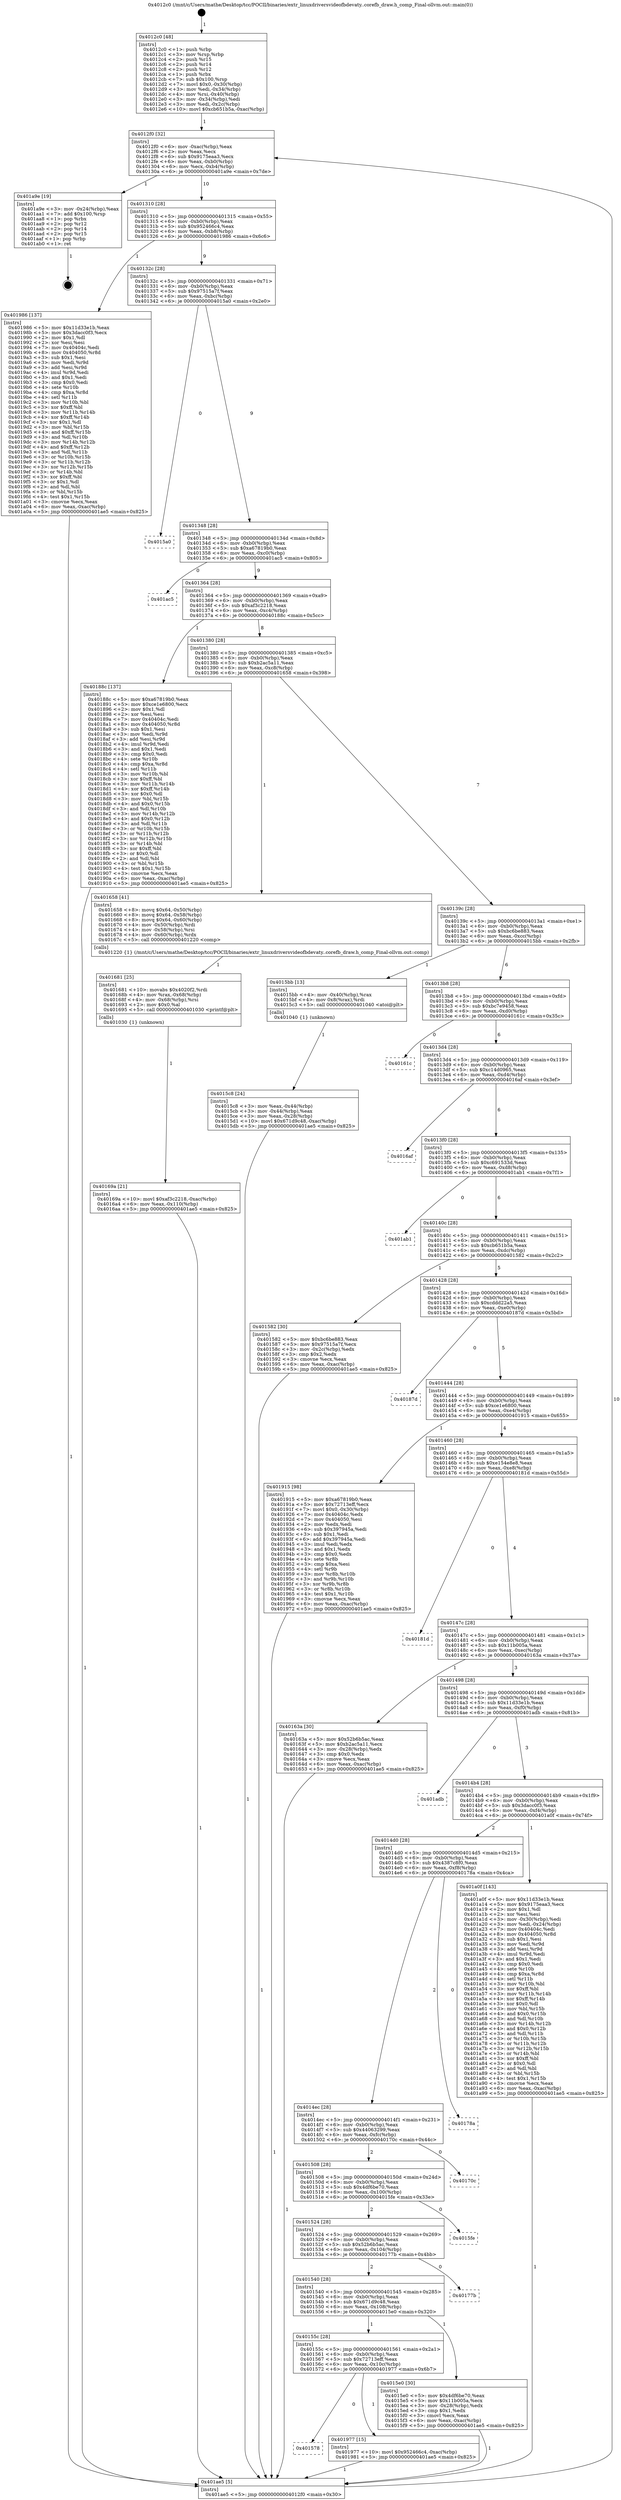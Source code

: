 digraph "0x4012c0" {
  label = "0x4012c0 (/mnt/c/Users/mathe/Desktop/tcc/POCII/binaries/extr_linuxdriversvideofbdevaty..corefb_draw.h_comp_Final-ollvm.out::main(0))"
  labelloc = "t"
  node[shape=record]

  Entry [label="",width=0.3,height=0.3,shape=circle,fillcolor=black,style=filled]
  "0x4012f0" [label="{
     0x4012f0 [32]\l
     | [instrs]\l
     &nbsp;&nbsp;0x4012f0 \<+6\>: mov -0xac(%rbp),%eax\l
     &nbsp;&nbsp;0x4012f6 \<+2\>: mov %eax,%ecx\l
     &nbsp;&nbsp;0x4012f8 \<+6\>: sub $0x9175eaa3,%ecx\l
     &nbsp;&nbsp;0x4012fe \<+6\>: mov %eax,-0xb0(%rbp)\l
     &nbsp;&nbsp;0x401304 \<+6\>: mov %ecx,-0xb4(%rbp)\l
     &nbsp;&nbsp;0x40130a \<+6\>: je 0000000000401a9e \<main+0x7de\>\l
  }"]
  "0x401a9e" [label="{
     0x401a9e [19]\l
     | [instrs]\l
     &nbsp;&nbsp;0x401a9e \<+3\>: mov -0x24(%rbp),%eax\l
     &nbsp;&nbsp;0x401aa1 \<+7\>: add $0x100,%rsp\l
     &nbsp;&nbsp;0x401aa8 \<+1\>: pop %rbx\l
     &nbsp;&nbsp;0x401aa9 \<+2\>: pop %r12\l
     &nbsp;&nbsp;0x401aab \<+2\>: pop %r14\l
     &nbsp;&nbsp;0x401aad \<+2\>: pop %r15\l
     &nbsp;&nbsp;0x401aaf \<+1\>: pop %rbp\l
     &nbsp;&nbsp;0x401ab0 \<+1\>: ret\l
  }"]
  "0x401310" [label="{
     0x401310 [28]\l
     | [instrs]\l
     &nbsp;&nbsp;0x401310 \<+5\>: jmp 0000000000401315 \<main+0x55\>\l
     &nbsp;&nbsp;0x401315 \<+6\>: mov -0xb0(%rbp),%eax\l
     &nbsp;&nbsp;0x40131b \<+5\>: sub $0x952466c4,%eax\l
     &nbsp;&nbsp;0x401320 \<+6\>: mov %eax,-0xb8(%rbp)\l
     &nbsp;&nbsp;0x401326 \<+6\>: je 0000000000401986 \<main+0x6c6\>\l
  }"]
  Exit [label="",width=0.3,height=0.3,shape=circle,fillcolor=black,style=filled,peripheries=2]
  "0x401986" [label="{
     0x401986 [137]\l
     | [instrs]\l
     &nbsp;&nbsp;0x401986 \<+5\>: mov $0x11d33e1b,%eax\l
     &nbsp;&nbsp;0x40198b \<+5\>: mov $0x3dacc0f3,%ecx\l
     &nbsp;&nbsp;0x401990 \<+2\>: mov $0x1,%dl\l
     &nbsp;&nbsp;0x401992 \<+2\>: xor %esi,%esi\l
     &nbsp;&nbsp;0x401994 \<+7\>: mov 0x40404c,%edi\l
     &nbsp;&nbsp;0x40199b \<+8\>: mov 0x404050,%r8d\l
     &nbsp;&nbsp;0x4019a3 \<+3\>: sub $0x1,%esi\l
     &nbsp;&nbsp;0x4019a6 \<+3\>: mov %edi,%r9d\l
     &nbsp;&nbsp;0x4019a9 \<+3\>: add %esi,%r9d\l
     &nbsp;&nbsp;0x4019ac \<+4\>: imul %r9d,%edi\l
     &nbsp;&nbsp;0x4019b0 \<+3\>: and $0x1,%edi\l
     &nbsp;&nbsp;0x4019b3 \<+3\>: cmp $0x0,%edi\l
     &nbsp;&nbsp;0x4019b6 \<+4\>: sete %r10b\l
     &nbsp;&nbsp;0x4019ba \<+4\>: cmp $0xa,%r8d\l
     &nbsp;&nbsp;0x4019be \<+4\>: setl %r11b\l
     &nbsp;&nbsp;0x4019c2 \<+3\>: mov %r10b,%bl\l
     &nbsp;&nbsp;0x4019c5 \<+3\>: xor $0xff,%bl\l
     &nbsp;&nbsp;0x4019c8 \<+3\>: mov %r11b,%r14b\l
     &nbsp;&nbsp;0x4019cb \<+4\>: xor $0xff,%r14b\l
     &nbsp;&nbsp;0x4019cf \<+3\>: xor $0x1,%dl\l
     &nbsp;&nbsp;0x4019d2 \<+3\>: mov %bl,%r15b\l
     &nbsp;&nbsp;0x4019d5 \<+4\>: and $0xff,%r15b\l
     &nbsp;&nbsp;0x4019d9 \<+3\>: and %dl,%r10b\l
     &nbsp;&nbsp;0x4019dc \<+3\>: mov %r14b,%r12b\l
     &nbsp;&nbsp;0x4019df \<+4\>: and $0xff,%r12b\l
     &nbsp;&nbsp;0x4019e3 \<+3\>: and %dl,%r11b\l
     &nbsp;&nbsp;0x4019e6 \<+3\>: or %r10b,%r15b\l
     &nbsp;&nbsp;0x4019e9 \<+3\>: or %r11b,%r12b\l
     &nbsp;&nbsp;0x4019ec \<+3\>: xor %r12b,%r15b\l
     &nbsp;&nbsp;0x4019ef \<+3\>: or %r14b,%bl\l
     &nbsp;&nbsp;0x4019f2 \<+3\>: xor $0xff,%bl\l
     &nbsp;&nbsp;0x4019f5 \<+3\>: or $0x1,%dl\l
     &nbsp;&nbsp;0x4019f8 \<+2\>: and %dl,%bl\l
     &nbsp;&nbsp;0x4019fa \<+3\>: or %bl,%r15b\l
     &nbsp;&nbsp;0x4019fd \<+4\>: test $0x1,%r15b\l
     &nbsp;&nbsp;0x401a01 \<+3\>: cmovne %ecx,%eax\l
     &nbsp;&nbsp;0x401a04 \<+6\>: mov %eax,-0xac(%rbp)\l
     &nbsp;&nbsp;0x401a0a \<+5\>: jmp 0000000000401ae5 \<main+0x825\>\l
  }"]
  "0x40132c" [label="{
     0x40132c [28]\l
     | [instrs]\l
     &nbsp;&nbsp;0x40132c \<+5\>: jmp 0000000000401331 \<main+0x71\>\l
     &nbsp;&nbsp;0x401331 \<+6\>: mov -0xb0(%rbp),%eax\l
     &nbsp;&nbsp;0x401337 \<+5\>: sub $0x97515a7f,%eax\l
     &nbsp;&nbsp;0x40133c \<+6\>: mov %eax,-0xbc(%rbp)\l
     &nbsp;&nbsp;0x401342 \<+6\>: je 00000000004015a0 \<main+0x2e0\>\l
  }"]
  "0x401578" [label="{
     0x401578\l
  }", style=dashed]
  "0x4015a0" [label="{
     0x4015a0\l
  }", style=dashed]
  "0x401348" [label="{
     0x401348 [28]\l
     | [instrs]\l
     &nbsp;&nbsp;0x401348 \<+5\>: jmp 000000000040134d \<main+0x8d\>\l
     &nbsp;&nbsp;0x40134d \<+6\>: mov -0xb0(%rbp),%eax\l
     &nbsp;&nbsp;0x401353 \<+5\>: sub $0xa67819b0,%eax\l
     &nbsp;&nbsp;0x401358 \<+6\>: mov %eax,-0xc0(%rbp)\l
     &nbsp;&nbsp;0x40135e \<+6\>: je 0000000000401ac5 \<main+0x805\>\l
  }"]
  "0x401977" [label="{
     0x401977 [15]\l
     | [instrs]\l
     &nbsp;&nbsp;0x401977 \<+10\>: movl $0x952466c4,-0xac(%rbp)\l
     &nbsp;&nbsp;0x401981 \<+5\>: jmp 0000000000401ae5 \<main+0x825\>\l
  }"]
  "0x401ac5" [label="{
     0x401ac5\l
  }", style=dashed]
  "0x401364" [label="{
     0x401364 [28]\l
     | [instrs]\l
     &nbsp;&nbsp;0x401364 \<+5\>: jmp 0000000000401369 \<main+0xa9\>\l
     &nbsp;&nbsp;0x401369 \<+6\>: mov -0xb0(%rbp),%eax\l
     &nbsp;&nbsp;0x40136f \<+5\>: sub $0xaf3c2218,%eax\l
     &nbsp;&nbsp;0x401374 \<+6\>: mov %eax,-0xc4(%rbp)\l
     &nbsp;&nbsp;0x40137a \<+6\>: je 000000000040188c \<main+0x5cc\>\l
  }"]
  "0x40169a" [label="{
     0x40169a [21]\l
     | [instrs]\l
     &nbsp;&nbsp;0x40169a \<+10\>: movl $0xaf3c2218,-0xac(%rbp)\l
     &nbsp;&nbsp;0x4016a4 \<+6\>: mov %eax,-0x110(%rbp)\l
     &nbsp;&nbsp;0x4016aa \<+5\>: jmp 0000000000401ae5 \<main+0x825\>\l
  }"]
  "0x40188c" [label="{
     0x40188c [137]\l
     | [instrs]\l
     &nbsp;&nbsp;0x40188c \<+5\>: mov $0xa67819b0,%eax\l
     &nbsp;&nbsp;0x401891 \<+5\>: mov $0xce1e6800,%ecx\l
     &nbsp;&nbsp;0x401896 \<+2\>: mov $0x1,%dl\l
     &nbsp;&nbsp;0x401898 \<+2\>: xor %esi,%esi\l
     &nbsp;&nbsp;0x40189a \<+7\>: mov 0x40404c,%edi\l
     &nbsp;&nbsp;0x4018a1 \<+8\>: mov 0x404050,%r8d\l
     &nbsp;&nbsp;0x4018a9 \<+3\>: sub $0x1,%esi\l
     &nbsp;&nbsp;0x4018ac \<+3\>: mov %edi,%r9d\l
     &nbsp;&nbsp;0x4018af \<+3\>: add %esi,%r9d\l
     &nbsp;&nbsp;0x4018b2 \<+4\>: imul %r9d,%edi\l
     &nbsp;&nbsp;0x4018b6 \<+3\>: and $0x1,%edi\l
     &nbsp;&nbsp;0x4018b9 \<+3\>: cmp $0x0,%edi\l
     &nbsp;&nbsp;0x4018bc \<+4\>: sete %r10b\l
     &nbsp;&nbsp;0x4018c0 \<+4\>: cmp $0xa,%r8d\l
     &nbsp;&nbsp;0x4018c4 \<+4\>: setl %r11b\l
     &nbsp;&nbsp;0x4018c8 \<+3\>: mov %r10b,%bl\l
     &nbsp;&nbsp;0x4018cb \<+3\>: xor $0xff,%bl\l
     &nbsp;&nbsp;0x4018ce \<+3\>: mov %r11b,%r14b\l
     &nbsp;&nbsp;0x4018d1 \<+4\>: xor $0xff,%r14b\l
     &nbsp;&nbsp;0x4018d5 \<+3\>: xor $0x0,%dl\l
     &nbsp;&nbsp;0x4018d8 \<+3\>: mov %bl,%r15b\l
     &nbsp;&nbsp;0x4018db \<+4\>: and $0x0,%r15b\l
     &nbsp;&nbsp;0x4018df \<+3\>: and %dl,%r10b\l
     &nbsp;&nbsp;0x4018e2 \<+3\>: mov %r14b,%r12b\l
     &nbsp;&nbsp;0x4018e5 \<+4\>: and $0x0,%r12b\l
     &nbsp;&nbsp;0x4018e9 \<+3\>: and %dl,%r11b\l
     &nbsp;&nbsp;0x4018ec \<+3\>: or %r10b,%r15b\l
     &nbsp;&nbsp;0x4018ef \<+3\>: or %r11b,%r12b\l
     &nbsp;&nbsp;0x4018f2 \<+3\>: xor %r12b,%r15b\l
     &nbsp;&nbsp;0x4018f5 \<+3\>: or %r14b,%bl\l
     &nbsp;&nbsp;0x4018f8 \<+3\>: xor $0xff,%bl\l
     &nbsp;&nbsp;0x4018fb \<+3\>: or $0x0,%dl\l
     &nbsp;&nbsp;0x4018fe \<+2\>: and %dl,%bl\l
     &nbsp;&nbsp;0x401900 \<+3\>: or %bl,%r15b\l
     &nbsp;&nbsp;0x401903 \<+4\>: test $0x1,%r15b\l
     &nbsp;&nbsp;0x401907 \<+3\>: cmovne %ecx,%eax\l
     &nbsp;&nbsp;0x40190a \<+6\>: mov %eax,-0xac(%rbp)\l
     &nbsp;&nbsp;0x401910 \<+5\>: jmp 0000000000401ae5 \<main+0x825\>\l
  }"]
  "0x401380" [label="{
     0x401380 [28]\l
     | [instrs]\l
     &nbsp;&nbsp;0x401380 \<+5\>: jmp 0000000000401385 \<main+0xc5\>\l
     &nbsp;&nbsp;0x401385 \<+6\>: mov -0xb0(%rbp),%eax\l
     &nbsp;&nbsp;0x40138b \<+5\>: sub $0xb2ac5a11,%eax\l
     &nbsp;&nbsp;0x401390 \<+6\>: mov %eax,-0xc8(%rbp)\l
     &nbsp;&nbsp;0x401396 \<+6\>: je 0000000000401658 \<main+0x398\>\l
  }"]
  "0x401681" [label="{
     0x401681 [25]\l
     | [instrs]\l
     &nbsp;&nbsp;0x401681 \<+10\>: movabs $0x4020f2,%rdi\l
     &nbsp;&nbsp;0x40168b \<+4\>: mov %rax,-0x68(%rbp)\l
     &nbsp;&nbsp;0x40168f \<+4\>: mov -0x68(%rbp),%rsi\l
     &nbsp;&nbsp;0x401693 \<+2\>: mov $0x0,%al\l
     &nbsp;&nbsp;0x401695 \<+5\>: call 0000000000401030 \<printf@plt\>\l
     | [calls]\l
     &nbsp;&nbsp;0x401030 \{1\} (unknown)\l
  }"]
  "0x401658" [label="{
     0x401658 [41]\l
     | [instrs]\l
     &nbsp;&nbsp;0x401658 \<+8\>: movq $0x64,-0x50(%rbp)\l
     &nbsp;&nbsp;0x401660 \<+8\>: movq $0x64,-0x58(%rbp)\l
     &nbsp;&nbsp;0x401668 \<+8\>: movq $0x64,-0x60(%rbp)\l
     &nbsp;&nbsp;0x401670 \<+4\>: mov -0x50(%rbp),%rdi\l
     &nbsp;&nbsp;0x401674 \<+4\>: mov -0x58(%rbp),%rsi\l
     &nbsp;&nbsp;0x401678 \<+4\>: mov -0x60(%rbp),%rdx\l
     &nbsp;&nbsp;0x40167c \<+5\>: call 0000000000401220 \<comp\>\l
     | [calls]\l
     &nbsp;&nbsp;0x401220 \{1\} (/mnt/c/Users/mathe/Desktop/tcc/POCII/binaries/extr_linuxdriversvideofbdevaty..corefb_draw.h_comp_Final-ollvm.out::comp)\l
  }"]
  "0x40139c" [label="{
     0x40139c [28]\l
     | [instrs]\l
     &nbsp;&nbsp;0x40139c \<+5\>: jmp 00000000004013a1 \<main+0xe1\>\l
     &nbsp;&nbsp;0x4013a1 \<+6\>: mov -0xb0(%rbp),%eax\l
     &nbsp;&nbsp;0x4013a7 \<+5\>: sub $0xbc6be883,%eax\l
     &nbsp;&nbsp;0x4013ac \<+6\>: mov %eax,-0xcc(%rbp)\l
     &nbsp;&nbsp;0x4013b2 \<+6\>: je 00000000004015bb \<main+0x2fb\>\l
  }"]
  "0x40155c" [label="{
     0x40155c [28]\l
     | [instrs]\l
     &nbsp;&nbsp;0x40155c \<+5\>: jmp 0000000000401561 \<main+0x2a1\>\l
     &nbsp;&nbsp;0x401561 \<+6\>: mov -0xb0(%rbp),%eax\l
     &nbsp;&nbsp;0x401567 \<+5\>: sub $0x72713eff,%eax\l
     &nbsp;&nbsp;0x40156c \<+6\>: mov %eax,-0x10c(%rbp)\l
     &nbsp;&nbsp;0x401572 \<+6\>: je 0000000000401977 \<main+0x6b7\>\l
  }"]
  "0x4015bb" [label="{
     0x4015bb [13]\l
     | [instrs]\l
     &nbsp;&nbsp;0x4015bb \<+4\>: mov -0x40(%rbp),%rax\l
     &nbsp;&nbsp;0x4015bf \<+4\>: mov 0x8(%rax),%rdi\l
     &nbsp;&nbsp;0x4015c3 \<+5\>: call 0000000000401040 \<atoi@plt\>\l
     | [calls]\l
     &nbsp;&nbsp;0x401040 \{1\} (unknown)\l
  }"]
  "0x4013b8" [label="{
     0x4013b8 [28]\l
     | [instrs]\l
     &nbsp;&nbsp;0x4013b8 \<+5\>: jmp 00000000004013bd \<main+0xfd\>\l
     &nbsp;&nbsp;0x4013bd \<+6\>: mov -0xb0(%rbp),%eax\l
     &nbsp;&nbsp;0x4013c3 \<+5\>: sub $0xbc7e9458,%eax\l
     &nbsp;&nbsp;0x4013c8 \<+6\>: mov %eax,-0xd0(%rbp)\l
     &nbsp;&nbsp;0x4013ce \<+6\>: je 000000000040161c \<main+0x35c\>\l
  }"]
  "0x4015e0" [label="{
     0x4015e0 [30]\l
     | [instrs]\l
     &nbsp;&nbsp;0x4015e0 \<+5\>: mov $0x4df6be70,%eax\l
     &nbsp;&nbsp;0x4015e5 \<+5\>: mov $0x11b005a,%ecx\l
     &nbsp;&nbsp;0x4015ea \<+3\>: mov -0x28(%rbp),%edx\l
     &nbsp;&nbsp;0x4015ed \<+3\>: cmp $0x1,%edx\l
     &nbsp;&nbsp;0x4015f0 \<+3\>: cmovl %ecx,%eax\l
     &nbsp;&nbsp;0x4015f3 \<+6\>: mov %eax,-0xac(%rbp)\l
     &nbsp;&nbsp;0x4015f9 \<+5\>: jmp 0000000000401ae5 \<main+0x825\>\l
  }"]
  "0x40161c" [label="{
     0x40161c\l
  }", style=dashed]
  "0x4013d4" [label="{
     0x4013d4 [28]\l
     | [instrs]\l
     &nbsp;&nbsp;0x4013d4 \<+5\>: jmp 00000000004013d9 \<main+0x119\>\l
     &nbsp;&nbsp;0x4013d9 \<+6\>: mov -0xb0(%rbp),%eax\l
     &nbsp;&nbsp;0x4013df \<+5\>: sub $0xc14d0965,%eax\l
     &nbsp;&nbsp;0x4013e4 \<+6\>: mov %eax,-0xd4(%rbp)\l
     &nbsp;&nbsp;0x4013ea \<+6\>: je 00000000004016af \<main+0x3ef\>\l
  }"]
  "0x401540" [label="{
     0x401540 [28]\l
     | [instrs]\l
     &nbsp;&nbsp;0x401540 \<+5\>: jmp 0000000000401545 \<main+0x285\>\l
     &nbsp;&nbsp;0x401545 \<+6\>: mov -0xb0(%rbp),%eax\l
     &nbsp;&nbsp;0x40154b \<+5\>: sub $0x671d9c48,%eax\l
     &nbsp;&nbsp;0x401550 \<+6\>: mov %eax,-0x108(%rbp)\l
     &nbsp;&nbsp;0x401556 \<+6\>: je 00000000004015e0 \<main+0x320\>\l
  }"]
  "0x4016af" [label="{
     0x4016af\l
  }", style=dashed]
  "0x4013f0" [label="{
     0x4013f0 [28]\l
     | [instrs]\l
     &nbsp;&nbsp;0x4013f0 \<+5\>: jmp 00000000004013f5 \<main+0x135\>\l
     &nbsp;&nbsp;0x4013f5 \<+6\>: mov -0xb0(%rbp),%eax\l
     &nbsp;&nbsp;0x4013fb \<+5\>: sub $0xc691533d,%eax\l
     &nbsp;&nbsp;0x401400 \<+6\>: mov %eax,-0xd8(%rbp)\l
     &nbsp;&nbsp;0x401406 \<+6\>: je 0000000000401ab1 \<main+0x7f1\>\l
  }"]
  "0x40177b" [label="{
     0x40177b\l
  }", style=dashed]
  "0x401ab1" [label="{
     0x401ab1\l
  }", style=dashed]
  "0x40140c" [label="{
     0x40140c [28]\l
     | [instrs]\l
     &nbsp;&nbsp;0x40140c \<+5\>: jmp 0000000000401411 \<main+0x151\>\l
     &nbsp;&nbsp;0x401411 \<+6\>: mov -0xb0(%rbp),%eax\l
     &nbsp;&nbsp;0x401417 \<+5\>: sub $0xcb651b5a,%eax\l
     &nbsp;&nbsp;0x40141c \<+6\>: mov %eax,-0xdc(%rbp)\l
     &nbsp;&nbsp;0x401422 \<+6\>: je 0000000000401582 \<main+0x2c2\>\l
  }"]
  "0x401524" [label="{
     0x401524 [28]\l
     | [instrs]\l
     &nbsp;&nbsp;0x401524 \<+5\>: jmp 0000000000401529 \<main+0x269\>\l
     &nbsp;&nbsp;0x401529 \<+6\>: mov -0xb0(%rbp),%eax\l
     &nbsp;&nbsp;0x40152f \<+5\>: sub $0x52b6b5ac,%eax\l
     &nbsp;&nbsp;0x401534 \<+6\>: mov %eax,-0x104(%rbp)\l
     &nbsp;&nbsp;0x40153a \<+6\>: je 000000000040177b \<main+0x4bb\>\l
  }"]
  "0x401582" [label="{
     0x401582 [30]\l
     | [instrs]\l
     &nbsp;&nbsp;0x401582 \<+5\>: mov $0xbc6be883,%eax\l
     &nbsp;&nbsp;0x401587 \<+5\>: mov $0x97515a7f,%ecx\l
     &nbsp;&nbsp;0x40158c \<+3\>: mov -0x2c(%rbp),%edx\l
     &nbsp;&nbsp;0x40158f \<+3\>: cmp $0x2,%edx\l
     &nbsp;&nbsp;0x401592 \<+3\>: cmovne %ecx,%eax\l
     &nbsp;&nbsp;0x401595 \<+6\>: mov %eax,-0xac(%rbp)\l
     &nbsp;&nbsp;0x40159b \<+5\>: jmp 0000000000401ae5 \<main+0x825\>\l
  }"]
  "0x401428" [label="{
     0x401428 [28]\l
     | [instrs]\l
     &nbsp;&nbsp;0x401428 \<+5\>: jmp 000000000040142d \<main+0x16d\>\l
     &nbsp;&nbsp;0x40142d \<+6\>: mov -0xb0(%rbp),%eax\l
     &nbsp;&nbsp;0x401433 \<+5\>: sub $0xcddd22a5,%eax\l
     &nbsp;&nbsp;0x401438 \<+6\>: mov %eax,-0xe0(%rbp)\l
     &nbsp;&nbsp;0x40143e \<+6\>: je 000000000040187d \<main+0x5bd\>\l
  }"]
  "0x401ae5" [label="{
     0x401ae5 [5]\l
     | [instrs]\l
     &nbsp;&nbsp;0x401ae5 \<+5\>: jmp 00000000004012f0 \<main+0x30\>\l
  }"]
  "0x4012c0" [label="{
     0x4012c0 [48]\l
     | [instrs]\l
     &nbsp;&nbsp;0x4012c0 \<+1\>: push %rbp\l
     &nbsp;&nbsp;0x4012c1 \<+3\>: mov %rsp,%rbp\l
     &nbsp;&nbsp;0x4012c4 \<+2\>: push %r15\l
     &nbsp;&nbsp;0x4012c6 \<+2\>: push %r14\l
     &nbsp;&nbsp;0x4012c8 \<+2\>: push %r12\l
     &nbsp;&nbsp;0x4012ca \<+1\>: push %rbx\l
     &nbsp;&nbsp;0x4012cb \<+7\>: sub $0x100,%rsp\l
     &nbsp;&nbsp;0x4012d2 \<+7\>: movl $0x0,-0x30(%rbp)\l
     &nbsp;&nbsp;0x4012d9 \<+3\>: mov %edi,-0x34(%rbp)\l
     &nbsp;&nbsp;0x4012dc \<+4\>: mov %rsi,-0x40(%rbp)\l
     &nbsp;&nbsp;0x4012e0 \<+3\>: mov -0x34(%rbp),%edi\l
     &nbsp;&nbsp;0x4012e3 \<+3\>: mov %edi,-0x2c(%rbp)\l
     &nbsp;&nbsp;0x4012e6 \<+10\>: movl $0xcb651b5a,-0xac(%rbp)\l
  }"]
  "0x4015c8" [label="{
     0x4015c8 [24]\l
     | [instrs]\l
     &nbsp;&nbsp;0x4015c8 \<+3\>: mov %eax,-0x44(%rbp)\l
     &nbsp;&nbsp;0x4015cb \<+3\>: mov -0x44(%rbp),%eax\l
     &nbsp;&nbsp;0x4015ce \<+3\>: mov %eax,-0x28(%rbp)\l
     &nbsp;&nbsp;0x4015d1 \<+10\>: movl $0x671d9c48,-0xac(%rbp)\l
     &nbsp;&nbsp;0x4015db \<+5\>: jmp 0000000000401ae5 \<main+0x825\>\l
  }"]
  "0x4015fe" [label="{
     0x4015fe\l
  }", style=dashed]
  "0x40187d" [label="{
     0x40187d\l
  }", style=dashed]
  "0x401444" [label="{
     0x401444 [28]\l
     | [instrs]\l
     &nbsp;&nbsp;0x401444 \<+5\>: jmp 0000000000401449 \<main+0x189\>\l
     &nbsp;&nbsp;0x401449 \<+6\>: mov -0xb0(%rbp),%eax\l
     &nbsp;&nbsp;0x40144f \<+5\>: sub $0xce1e6800,%eax\l
     &nbsp;&nbsp;0x401454 \<+6\>: mov %eax,-0xe4(%rbp)\l
     &nbsp;&nbsp;0x40145a \<+6\>: je 0000000000401915 \<main+0x655\>\l
  }"]
  "0x401508" [label="{
     0x401508 [28]\l
     | [instrs]\l
     &nbsp;&nbsp;0x401508 \<+5\>: jmp 000000000040150d \<main+0x24d\>\l
     &nbsp;&nbsp;0x40150d \<+6\>: mov -0xb0(%rbp),%eax\l
     &nbsp;&nbsp;0x401513 \<+5\>: sub $0x4df6be70,%eax\l
     &nbsp;&nbsp;0x401518 \<+6\>: mov %eax,-0x100(%rbp)\l
     &nbsp;&nbsp;0x40151e \<+6\>: je 00000000004015fe \<main+0x33e\>\l
  }"]
  "0x401915" [label="{
     0x401915 [98]\l
     | [instrs]\l
     &nbsp;&nbsp;0x401915 \<+5\>: mov $0xa67819b0,%eax\l
     &nbsp;&nbsp;0x40191a \<+5\>: mov $0x72713eff,%ecx\l
     &nbsp;&nbsp;0x40191f \<+7\>: movl $0x0,-0x30(%rbp)\l
     &nbsp;&nbsp;0x401926 \<+7\>: mov 0x40404c,%edx\l
     &nbsp;&nbsp;0x40192d \<+7\>: mov 0x404050,%esi\l
     &nbsp;&nbsp;0x401934 \<+2\>: mov %edx,%edi\l
     &nbsp;&nbsp;0x401936 \<+6\>: sub $0x397945a,%edi\l
     &nbsp;&nbsp;0x40193c \<+3\>: sub $0x1,%edi\l
     &nbsp;&nbsp;0x40193f \<+6\>: add $0x397945a,%edi\l
     &nbsp;&nbsp;0x401945 \<+3\>: imul %edi,%edx\l
     &nbsp;&nbsp;0x401948 \<+3\>: and $0x1,%edx\l
     &nbsp;&nbsp;0x40194b \<+3\>: cmp $0x0,%edx\l
     &nbsp;&nbsp;0x40194e \<+4\>: sete %r8b\l
     &nbsp;&nbsp;0x401952 \<+3\>: cmp $0xa,%esi\l
     &nbsp;&nbsp;0x401955 \<+4\>: setl %r9b\l
     &nbsp;&nbsp;0x401959 \<+3\>: mov %r8b,%r10b\l
     &nbsp;&nbsp;0x40195c \<+3\>: and %r9b,%r10b\l
     &nbsp;&nbsp;0x40195f \<+3\>: xor %r9b,%r8b\l
     &nbsp;&nbsp;0x401962 \<+3\>: or %r8b,%r10b\l
     &nbsp;&nbsp;0x401965 \<+4\>: test $0x1,%r10b\l
     &nbsp;&nbsp;0x401969 \<+3\>: cmovne %ecx,%eax\l
     &nbsp;&nbsp;0x40196c \<+6\>: mov %eax,-0xac(%rbp)\l
     &nbsp;&nbsp;0x401972 \<+5\>: jmp 0000000000401ae5 \<main+0x825\>\l
  }"]
  "0x401460" [label="{
     0x401460 [28]\l
     | [instrs]\l
     &nbsp;&nbsp;0x401460 \<+5\>: jmp 0000000000401465 \<main+0x1a5\>\l
     &nbsp;&nbsp;0x401465 \<+6\>: mov -0xb0(%rbp),%eax\l
     &nbsp;&nbsp;0x40146b \<+5\>: sub $0xe154e8e8,%eax\l
     &nbsp;&nbsp;0x401470 \<+6\>: mov %eax,-0xe8(%rbp)\l
     &nbsp;&nbsp;0x401476 \<+6\>: je 000000000040181d \<main+0x55d\>\l
  }"]
  "0x40170c" [label="{
     0x40170c\l
  }", style=dashed]
  "0x40181d" [label="{
     0x40181d\l
  }", style=dashed]
  "0x40147c" [label="{
     0x40147c [28]\l
     | [instrs]\l
     &nbsp;&nbsp;0x40147c \<+5\>: jmp 0000000000401481 \<main+0x1c1\>\l
     &nbsp;&nbsp;0x401481 \<+6\>: mov -0xb0(%rbp),%eax\l
     &nbsp;&nbsp;0x401487 \<+5\>: sub $0x11b005a,%eax\l
     &nbsp;&nbsp;0x40148c \<+6\>: mov %eax,-0xec(%rbp)\l
     &nbsp;&nbsp;0x401492 \<+6\>: je 000000000040163a \<main+0x37a\>\l
  }"]
  "0x4014ec" [label="{
     0x4014ec [28]\l
     | [instrs]\l
     &nbsp;&nbsp;0x4014ec \<+5\>: jmp 00000000004014f1 \<main+0x231\>\l
     &nbsp;&nbsp;0x4014f1 \<+6\>: mov -0xb0(%rbp),%eax\l
     &nbsp;&nbsp;0x4014f7 \<+5\>: sub $0x44063299,%eax\l
     &nbsp;&nbsp;0x4014fc \<+6\>: mov %eax,-0xfc(%rbp)\l
     &nbsp;&nbsp;0x401502 \<+6\>: je 000000000040170c \<main+0x44c\>\l
  }"]
  "0x40163a" [label="{
     0x40163a [30]\l
     | [instrs]\l
     &nbsp;&nbsp;0x40163a \<+5\>: mov $0x52b6b5ac,%eax\l
     &nbsp;&nbsp;0x40163f \<+5\>: mov $0xb2ac5a11,%ecx\l
     &nbsp;&nbsp;0x401644 \<+3\>: mov -0x28(%rbp),%edx\l
     &nbsp;&nbsp;0x401647 \<+3\>: cmp $0x0,%edx\l
     &nbsp;&nbsp;0x40164a \<+3\>: cmove %ecx,%eax\l
     &nbsp;&nbsp;0x40164d \<+6\>: mov %eax,-0xac(%rbp)\l
     &nbsp;&nbsp;0x401653 \<+5\>: jmp 0000000000401ae5 \<main+0x825\>\l
  }"]
  "0x401498" [label="{
     0x401498 [28]\l
     | [instrs]\l
     &nbsp;&nbsp;0x401498 \<+5\>: jmp 000000000040149d \<main+0x1dd\>\l
     &nbsp;&nbsp;0x40149d \<+6\>: mov -0xb0(%rbp),%eax\l
     &nbsp;&nbsp;0x4014a3 \<+5\>: sub $0x11d33e1b,%eax\l
     &nbsp;&nbsp;0x4014a8 \<+6\>: mov %eax,-0xf0(%rbp)\l
     &nbsp;&nbsp;0x4014ae \<+6\>: je 0000000000401adb \<main+0x81b\>\l
  }"]
  "0x40178a" [label="{
     0x40178a\l
  }", style=dashed]
  "0x401adb" [label="{
     0x401adb\l
  }", style=dashed]
  "0x4014b4" [label="{
     0x4014b4 [28]\l
     | [instrs]\l
     &nbsp;&nbsp;0x4014b4 \<+5\>: jmp 00000000004014b9 \<main+0x1f9\>\l
     &nbsp;&nbsp;0x4014b9 \<+6\>: mov -0xb0(%rbp),%eax\l
     &nbsp;&nbsp;0x4014bf \<+5\>: sub $0x3dacc0f3,%eax\l
     &nbsp;&nbsp;0x4014c4 \<+6\>: mov %eax,-0xf4(%rbp)\l
     &nbsp;&nbsp;0x4014ca \<+6\>: je 0000000000401a0f \<main+0x74f\>\l
  }"]
  "0x4014d0" [label="{
     0x4014d0 [28]\l
     | [instrs]\l
     &nbsp;&nbsp;0x4014d0 \<+5\>: jmp 00000000004014d5 \<main+0x215\>\l
     &nbsp;&nbsp;0x4014d5 \<+6\>: mov -0xb0(%rbp),%eax\l
     &nbsp;&nbsp;0x4014db \<+5\>: sub $0x4387c8f0,%eax\l
     &nbsp;&nbsp;0x4014e0 \<+6\>: mov %eax,-0xf8(%rbp)\l
     &nbsp;&nbsp;0x4014e6 \<+6\>: je 000000000040178a \<main+0x4ca\>\l
  }"]
  "0x401a0f" [label="{
     0x401a0f [143]\l
     | [instrs]\l
     &nbsp;&nbsp;0x401a0f \<+5\>: mov $0x11d33e1b,%eax\l
     &nbsp;&nbsp;0x401a14 \<+5\>: mov $0x9175eaa3,%ecx\l
     &nbsp;&nbsp;0x401a19 \<+2\>: mov $0x1,%dl\l
     &nbsp;&nbsp;0x401a1b \<+2\>: xor %esi,%esi\l
     &nbsp;&nbsp;0x401a1d \<+3\>: mov -0x30(%rbp),%edi\l
     &nbsp;&nbsp;0x401a20 \<+3\>: mov %edi,-0x24(%rbp)\l
     &nbsp;&nbsp;0x401a23 \<+7\>: mov 0x40404c,%edi\l
     &nbsp;&nbsp;0x401a2a \<+8\>: mov 0x404050,%r8d\l
     &nbsp;&nbsp;0x401a32 \<+3\>: sub $0x1,%esi\l
     &nbsp;&nbsp;0x401a35 \<+3\>: mov %edi,%r9d\l
     &nbsp;&nbsp;0x401a38 \<+3\>: add %esi,%r9d\l
     &nbsp;&nbsp;0x401a3b \<+4\>: imul %r9d,%edi\l
     &nbsp;&nbsp;0x401a3f \<+3\>: and $0x1,%edi\l
     &nbsp;&nbsp;0x401a42 \<+3\>: cmp $0x0,%edi\l
     &nbsp;&nbsp;0x401a45 \<+4\>: sete %r10b\l
     &nbsp;&nbsp;0x401a49 \<+4\>: cmp $0xa,%r8d\l
     &nbsp;&nbsp;0x401a4d \<+4\>: setl %r11b\l
     &nbsp;&nbsp;0x401a51 \<+3\>: mov %r10b,%bl\l
     &nbsp;&nbsp;0x401a54 \<+3\>: xor $0xff,%bl\l
     &nbsp;&nbsp;0x401a57 \<+3\>: mov %r11b,%r14b\l
     &nbsp;&nbsp;0x401a5a \<+4\>: xor $0xff,%r14b\l
     &nbsp;&nbsp;0x401a5e \<+3\>: xor $0x0,%dl\l
     &nbsp;&nbsp;0x401a61 \<+3\>: mov %bl,%r15b\l
     &nbsp;&nbsp;0x401a64 \<+4\>: and $0x0,%r15b\l
     &nbsp;&nbsp;0x401a68 \<+3\>: and %dl,%r10b\l
     &nbsp;&nbsp;0x401a6b \<+3\>: mov %r14b,%r12b\l
     &nbsp;&nbsp;0x401a6e \<+4\>: and $0x0,%r12b\l
     &nbsp;&nbsp;0x401a72 \<+3\>: and %dl,%r11b\l
     &nbsp;&nbsp;0x401a75 \<+3\>: or %r10b,%r15b\l
     &nbsp;&nbsp;0x401a78 \<+3\>: or %r11b,%r12b\l
     &nbsp;&nbsp;0x401a7b \<+3\>: xor %r12b,%r15b\l
     &nbsp;&nbsp;0x401a7e \<+3\>: or %r14b,%bl\l
     &nbsp;&nbsp;0x401a81 \<+3\>: xor $0xff,%bl\l
     &nbsp;&nbsp;0x401a84 \<+3\>: or $0x0,%dl\l
     &nbsp;&nbsp;0x401a87 \<+2\>: and %dl,%bl\l
     &nbsp;&nbsp;0x401a89 \<+3\>: or %bl,%r15b\l
     &nbsp;&nbsp;0x401a8c \<+4\>: test $0x1,%r15b\l
     &nbsp;&nbsp;0x401a90 \<+3\>: cmovne %ecx,%eax\l
     &nbsp;&nbsp;0x401a93 \<+6\>: mov %eax,-0xac(%rbp)\l
     &nbsp;&nbsp;0x401a99 \<+5\>: jmp 0000000000401ae5 \<main+0x825\>\l
  }"]
  Entry -> "0x4012c0" [label=" 1"]
  "0x4012f0" -> "0x401a9e" [label=" 1"]
  "0x4012f0" -> "0x401310" [label=" 10"]
  "0x401a9e" -> Exit [label=" 1"]
  "0x401310" -> "0x401986" [label=" 1"]
  "0x401310" -> "0x40132c" [label=" 9"]
  "0x401a0f" -> "0x401ae5" [label=" 1"]
  "0x40132c" -> "0x4015a0" [label=" 0"]
  "0x40132c" -> "0x401348" [label=" 9"]
  "0x401986" -> "0x401ae5" [label=" 1"]
  "0x401348" -> "0x401ac5" [label=" 0"]
  "0x401348" -> "0x401364" [label=" 9"]
  "0x401977" -> "0x401ae5" [label=" 1"]
  "0x401364" -> "0x40188c" [label=" 1"]
  "0x401364" -> "0x401380" [label=" 8"]
  "0x40155c" -> "0x401977" [label=" 1"]
  "0x401380" -> "0x401658" [label=" 1"]
  "0x401380" -> "0x40139c" [label=" 7"]
  "0x40155c" -> "0x401578" [label=" 0"]
  "0x40139c" -> "0x4015bb" [label=" 1"]
  "0x40139c" -> "0x4013b8" [label=" 6"]
  "0x401915" -> "0x401ae5" [label=" 1"]
  "0x4013b8" -> "0x40161c" [label=" 0"]
  "0x4013b8" -> "0x4013d4" [label=" 6"]
  "0x40188c" -> "0x401ae5" [label=" 1"]
  "0x4013d4" -> "0x4016af" [label=" 0"]
  "0x4013d4" -> "0x4013f0" [label=" 6"]
  "0x401681" -> "0x40169a" [label=" 1"]
  "0x4013f0" -> "0x401ab1" [label=" 0"]
  "0x4013f0" -> "0x40140c" [label=" 6"]
  "0x401658" -> "0x401681" [label=" 1"]
  "0x40140c" -> "0x401582" [label=" 1"]
  "0x40140c" -> "0x401428" [label=" 5"]
  "0x401582" -> "0x401ae5" [label=" 1"]
  "0x4012c0" -> "0x4012f0" [label=" 1"]
  "0x401ae5" -> "0x4012f0" [label=" 10"]
  "0x4015bb" -> "0x4015c8" [label=" 1"]
  "0x4015c8" -> "0x401ae5" [label=" 1"]
  "0x4015e0" -> "0x401ae5" [label=" 1"]
  "0x401428" -> "0x40187d" [label=" 0"]
  "0x401428" -> "0x401444" [label=" 5"]
  "0x401540" -> "0x40155c" [label=" 1"]
  "0x401444" -> "0x401915" [label=" 1"]
  "0x401444" -> "0x401460" [label=" 4"]
  "0x40169a" -> "0x401ae5" [label=" 1"]
  "0x401460" -> "0x40181d" [label=" 0"]
  "0x401460" -> "0x40147c" [label=" 4"]
  "0x401524" -> "0x401540" [label=" 2"]
  "0x40147c" -> "0x40163a" [label=" 1"]
  "0x40147c" -> "0x401498" [label=" 3"]
  "0x40163a" -> "0x401ae5" [label=" 1"]
  "0x401498" -> "0x401adb" [label=" 0"]
  "0x401498" -> "0x4014b4" [label=" 3"]
  "0x401508" -> "0x401524" [label=" 2"]
  "0x4014b4" -> "0x401a0f" [label=" 1"]
  "0x4014b4" -> "0x4014d0" [label=" 2"]
  "0x401508" -> "0x4015fe" [label=" 0"]
  "0x4014d0" -> "0x40178a" [label=" 0"]
  "0x4014d0" -> "0x4014ec" [label=" 2"]
  "0x401524" -> "0x40177b" [label=" 0"]
  "0x4014ec" -> "0x40170c" [label=" 0"]
  "0x4014ec" -> "0x401508" [label=" 2"]
  "0x401540" -> "0x4015e0" [label=" 1"]
}
